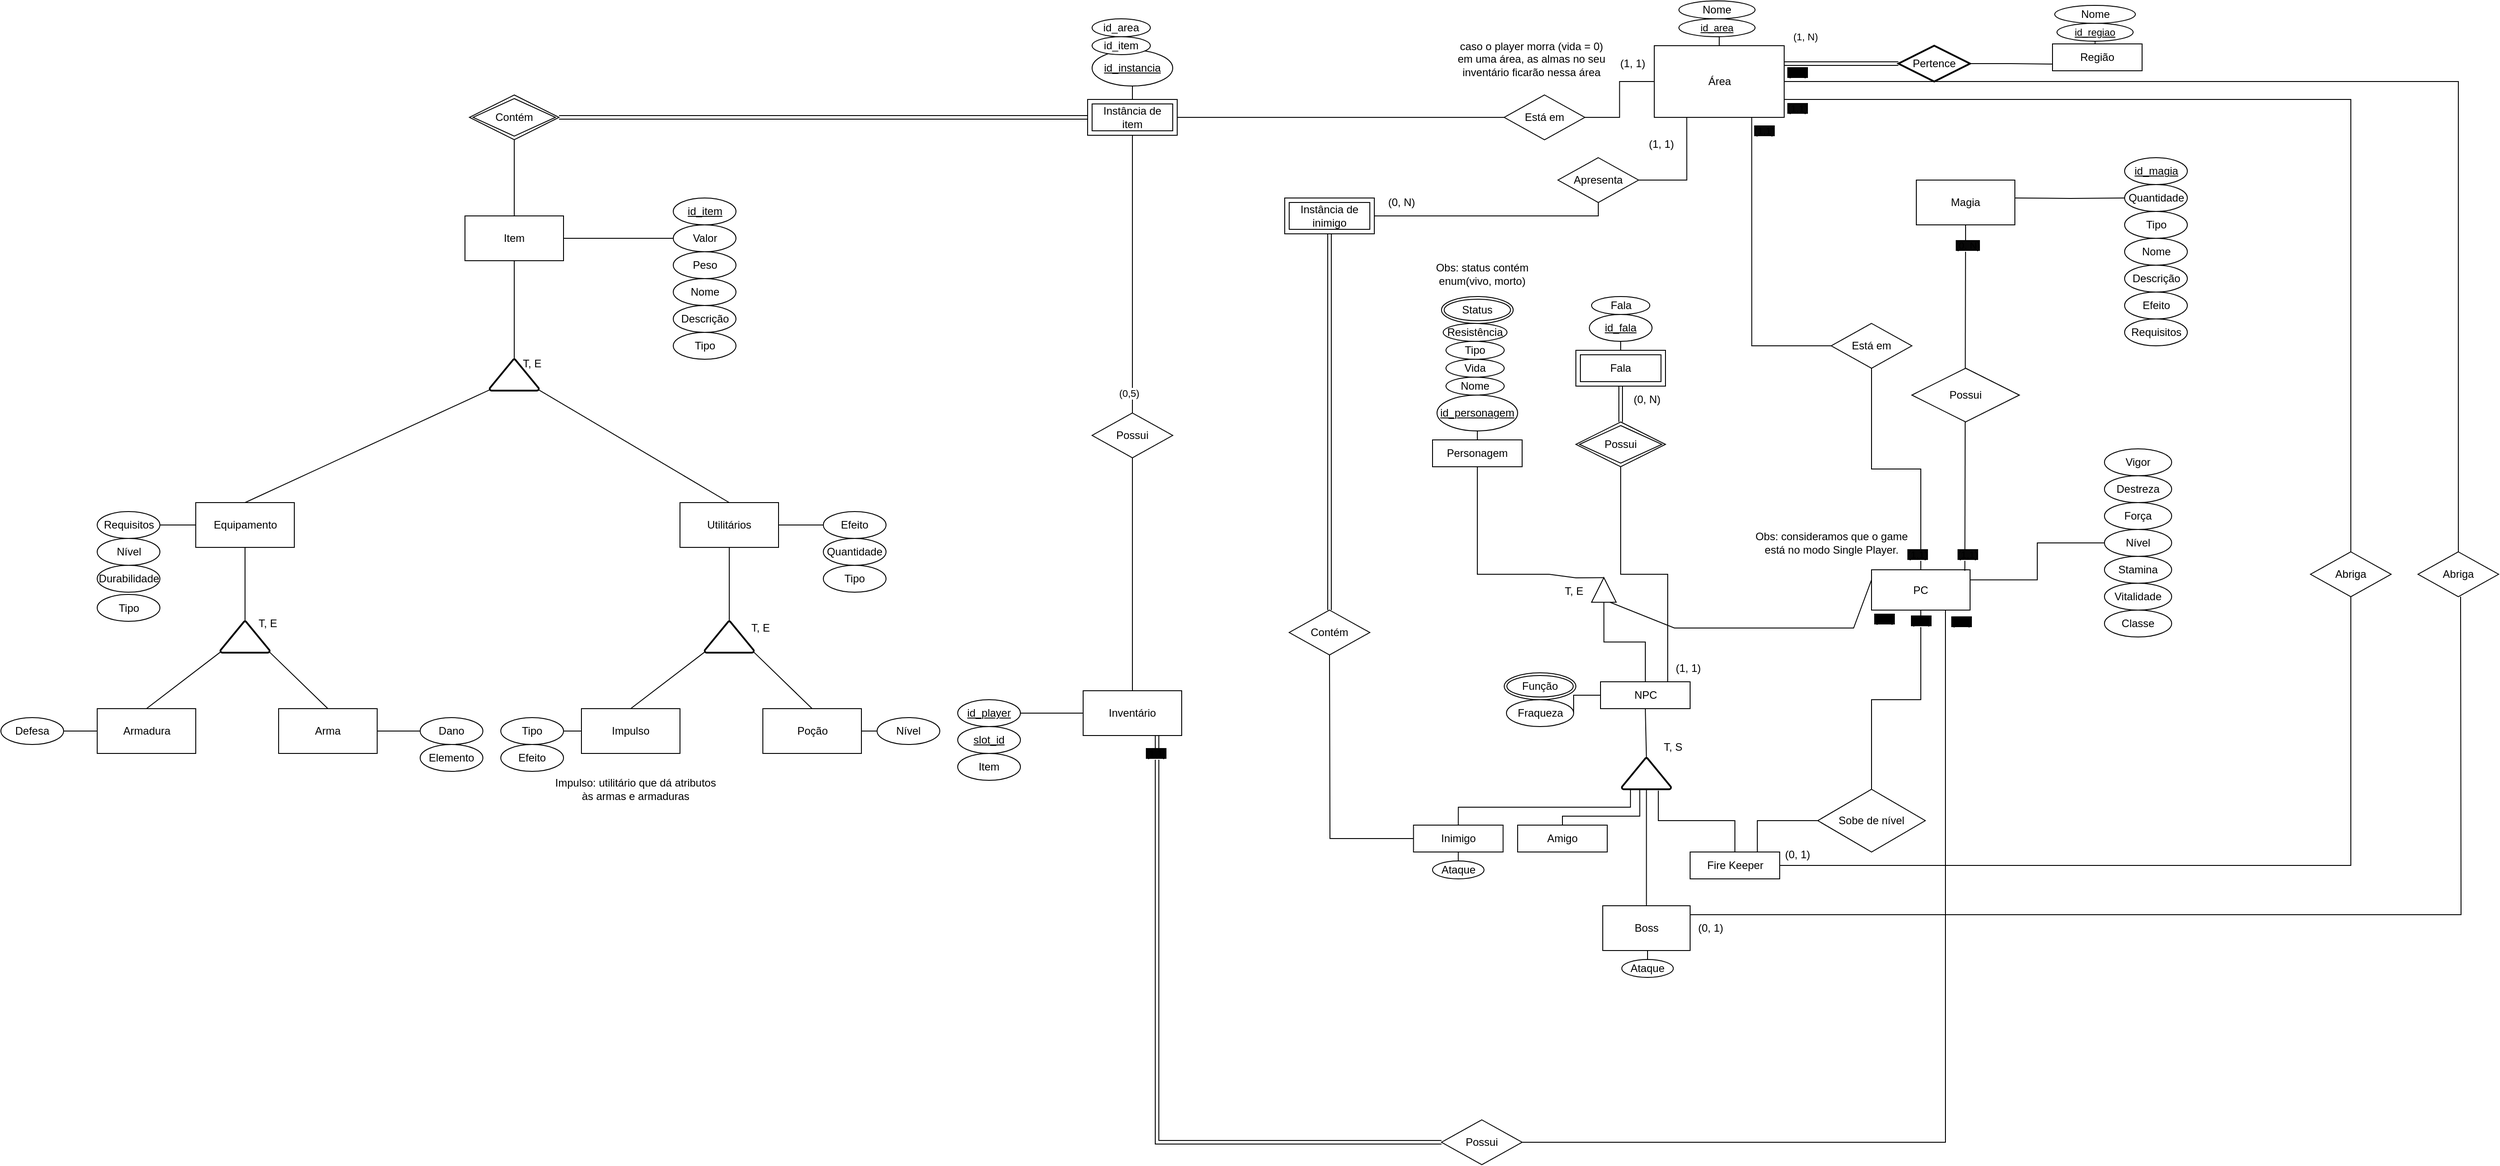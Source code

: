 <mxfile version="24.6.4" type="device">
  <diagram name="Página-1" id="jx06WDity2gwH4yA1sEw">
    <mxGraphModel dx="1966" dy="2142" grid="1" gridSize="10" guides="1" tooltips="1" connect="1" arrows="1" fold="1" page="1" pageScale="1" pageWidth="827" pageHeight="1169" background="none" math="0" shadow="0">
      <root>
        <mxCell id="0" />
        <mxCell id="1" parent="0" />
        <mxCell id="X5-_OFj0duZmrZP-IUJ5-1" style="edgeStyle=orthogonalEdgeStyle;rounded=0;orthogonalLoop=1;jettySize=auto;html=1;exitX=1;exitY=0.25;exitDx=0;exitDy=0;entryX=0;entryY=0.5;entryDx=0;entryDy=0;labelBackgroundColor=none;fontColor=default;endArrow=none;endFill=0;" parent="1" source="X5-_OFj0duZmrZP-IUJ5-4" target="X5-_OFj0duZmrZP-IUJ5-6" edge="1">
          <mxGeometry relative="1" as="geometry" />
        </mxCell>
        <mxCell id="X5-_OFj0duZmrZP-IUJ5-4" value="PC" style="rounded=0;whiteSpace=wrap;html=1;labelBackgroundColor=none;" parent="1" vertex="1">
          <mxGeometry x="1440" y="535" width="110" height="45" as="geometry" />
        </mxCell>
        <mxCell id="X5-_OFj0duZmrZP-IUJ5-5" value="Stamina" style="ellipse;whiteSpace=wrap;html=1;align=center;labelBackgroundColor=none;" parent="1" vertex="1">
          <mxGeometry x="1700" y="520" width="75" height="30" as="geometry" />
        </mxCell>
        <mxCell id="X5-_OFj0duZmrZP-IUJ5-6" value="Nível" style="ellipse;whiteSpace=wrap;html=1;align=center;labelBackgroundColor=none;" parent="1" vertex="1">
          <mxGeometry x="1700" y="490" width="75" height="30" as="geometry" />
        </mxCell>
        <mxCell id="X5-_OFj0duZmrZP-IUJ5-7" value="Força" style="ellipse;whiteSpace=wrap;html=1;align=center;labelBackgroundColor=none;" parent="1" vertex="1">
          <mxGeometry x="1700" y="460" width="75" height="30" as="geometry" />
        </mxCell>
        <mxCell id="X5-_OFj0duZmrZP-IUJ5-8" value="Vigor" style="ellipse;whiteSpace=wrap;html=1;align=center;labelBackgroundColor=none;" parent="1" vertex="1">
          <mxGeometry x="1700" y="400" width="75" height="30" as="geometry" />
        </mxCell>
        <mxCell id="X5-_OFj0duZmrZP-IUJ5-9" value="Destreza" style="ellipse;whiteSpace=wrap;html=1;align=center;labelBackgroundColor=none;" parent="1" vertex="1">
          <mxGeometry x="1700" y="430" width="75" height="30" as="geometry" />
        </mxCell>
        <mxCell id="X5-_OFj0duZmrZP-IUJ5-10" value="Vitalidade" style="ellipse;whiteSpace=wrap;html=1;align=center;labelBackgroundColor=none;" parent="1" vertex="1">
          <mxGeometry x="1700" y="550" width="75" height="30" as="geometry" />
        </mxCell>
        <mxCell id="X5-_OFj0duZmrZP-IUJ5-29" style="edgeStyle=orthogonalEdgeStyle;rounded=0;orthogonalLoop=1;jettySize=auto;html=1;exitX=0;exitY=0.5;exitDx=0;exitDy=0;entryX=1;entryY=0.5;entryDx=0;entryDy=0;labelBackgroundColor=none;fontColor=default;endArrow=none;endFill=0;" parent="1" source="X5-_OFj0duZmrZP-IUJ5-30" target="X5-_OFj0duZmrZP-IUJ5-32" edge="1">
          <mxGeometry relative="1" as="geometry" />
        </mxCell>
        <mxCell id="X5-_OFj0duZmrZP-IUJ5-30" value="NPC" style="rounded=0;whiteSpace=wrap;html=1;labelBackgroundColor=none;" parent="1" vertex="1">
          <mxGeometry x="1137.5" y="660" width="100" height="30" as="geometry" />
        </mxCell>
        <mxCell id="X5-_OFj0duZmrZP-IUJ5-31" value="Função" style="ellipse;shape=doubleEllipse;margin=3;whiteSpace=wrap;html=1;align=center;labelBackgroundColor=none;" parent="1" vertex="1">
          <mxGeometry x="1030" y="650" width="80" height="30" as="geometry" />
        </mxCell>
        <mxCell id="X5-_OFj0duZmrZP-IUJ5-32" value="Fraqueza" style="ellipse;whiteSpace=wrap;html=1;align=center;labelBackgroundColor=none;" parent="1" vertex="1">
          <mxGeometry x="1032.5" y="680" width="75" height="30" as="geometry" />
        </mxCell>
        <mxCell id="X5-_OFj0duZmrZP-IUJ5-40" value="" style="edgeStyle=orthogonalEdgeStyle;shape=link;rounded=0;orthogonalLoop=1;jettySize=auto;html=1;align=center;verticalAlign=middle;fontFamily=Helvetica;fontSize=11;fontColor=default;labelBackgroundColor=none;endArrow=classic;entryX=0;entryY=0.5;entryDx=0;entryDy=0;entryPerimeter=0;exitX=1;exitY=0.25;exitDx=0;exitDy=0;" parent="1" source="X5-_OFj0duZmrZP-IUJ5-42" target="X5-_OFj0duZmrZP-IUJ5-45" edge="1">
          <mxGeometry relative="1" as="geometry">
            <mxPoint x="1440" y="100" as="targetPoint" />
          </mxGeometry>
        </mxCell>
        <mxCell id="X5-_OFj0duZmrZP-IUJ5-41" value="(1, N)" style="edgeLabel;html=1;align=center;verticalAlign=middle;resizable=0;points=[];fontFamily=Helvetica;fontSize=11;labelBackgroundColor=none;" parent="X5-_OFj0duZmrZP-IUJ5-40" connectable="0" vertex="1">
          <mxGeometry x="-0.63" y="-2" relative="1" as="geometry">
            <mxPoint y="-32" as="offset" />
          </mxGeometry>
        </mxCell>
        <mxCell id="X5-_OFj0duZmrZP-IUJ5-42" value="Área" style="rounded=0;whiteSpace=wrap;html=1;labelBackgroundColor=none;" parent="1" vertex="1">
          <mxGeometry x="1197.5" y="-50" width="145" height="80" as="geometry" />
        </mxCell>
        <mxCell id="X5-_OFj0duZmrZP-IUJ5-43" value="id_area" style="ellipse;whiteSpace=wrap;html=1;align=center;fontStyle=4;fontFamily=Helvetica;fontSize=11;labelBackgroundColor=none;" parent="1" vertex="1">
          <mxGeometry x="1225" y="-80" width="85" height="20" as="geometry" />
        </mxCell>
        <mxCell id="X5-_OFj0duZmrZP-IUJ5-44" value="Nome" style="ellipse;whiteSpace=wrap;html=1;align=center;labelBackgroundColor=none;" parent="1" vertex="1">
          <mxGeometry x="1225" y="-100" width="85" height="20" as="geometry" />
        </mxCell>
        <mxCell id="X5-_OFj0duZmrZP-IUJ5-45" value="Pertence" style="strokeWidth=2;html=1;shape=mxgraph.flowchart.decision;whiteSpace=wrap;labelBackgroundColor=none;" parent="1" vertex="1">
          <mxGeometry x="1470" y="-50" width="80" height="40" as="geometry" />
        </mxCell>
        <mxCell id="X5-_OFj0duZmrZP-IUJ5-46" style="edgeStyle=orthogonalEdgeStyle;shape=connector;rounded=0;orthogonalLoop=1;jettySize=auto;html=1;exitX=0.5;exitY=0;exitDx=0;exitDy=0;entryX=0.5;entryY=1;entryDx=0;entryDy=0;align=center;verticalAlign=middle;fontFamily=Helvetica;fontSize=11;fontColor=default;labelBackgroundColor=none;endArrow=none;endFill=0;" parent="1" source="X5-_OFj0duZmrZP-IUJ5-47" target="X5-_OFj0duZmrZP-IUJ5-48" edge="1">
          <mxGeometry relative="1" as="geometry" />
        </mxCell>
        <mxCell id="X5-_OFj0duZmrZP-IUJ5-47" value="Região" style="rounded=0;whiteSpace=wrap;html=1;labelBackgroundColor=none;" parent="1" vertex="1">
          <mxGeometry x="1642" y="-52" width="100" height="30" as="geometry" />
        </mxCell>
        <mxCell id="X5-_OFj0duZmrZP-IUJ5-48" value="id_regiao" style="ellipse;whiteSpace=wrap;html=1;align=center;fontStyle=4;fontFamily=Helvetica;fontSize=11;labelBackgroundColor=none;" parent="1" vertex="1">
          <mxGeometry x="1647" y="-75" width="85" height="20" as="geometry" />
        </mxCell>
        <mxCell id="X5-_OFj0duZmrZP-IUJ5-49" value="Nome" style="ellipse;whiteSpace=wrap;html=1;align=center;labelBackgroundColor=none;" parent="1" vertex="1">
          <mxGeometry x="1644.5" y="-95" width="90" height="20" as="geometry" />
        </mxCell>
        <mxCell id="X5-_OFj0duZmrZP-IUJ5-53" value="Boss" style="rounded=0;whiteSpace=wrap;html=1;labelBackgroundColor=none;" parent="1" vertex="1">
          <mxGeometry x="1140" y="910" width="97.5" height="50" as="geometry" />
        </mxCell>
        <mxCell id="X5-_OFj0duZmrZP-IUJ5-54" value="Fire Keeper" style="rounded=0;whiteSpace=wrap;html=1;labelBackgroundColor=none;" parent="1" vertex="1">
          <mxGeometry x="1237.5" y="850" width="100" height="30" as="geometry" />
        </mxCell>
        <mxCell id="X5-_OFj0duZmrZP-IUJ5-55" style="edgeStyle=orthogonalEdgeStyle;rounded=0;orthogonalLoop=1;jettySize=auto;html=1;exitX=0;exitY=0.5;exitDx=0;exitDy=0;endArrow=none;endFill=0;" parent="1" source="X5-_OFj0duZmrZP-IUJ5-56" edge="1">
          <mxGeometry relative="1" as="geometry">
            <mxPoint x="835" y="630" as="targetPoint" />
          </mxGeometry>
        </mxCell>
        <mxCell id="X5-_OFj0duZmrZP-IUJ5-56" value="Inimigo" style="rounded=0;whiteSpace=wrap;html=1;labelBackgroundColor=none;" parent="1" vertex="1">
          <mxGeometry x="928.75" y="820" width="100" height="30" as="geometry" />
        </mxCell>
        <mxCell id="X5-_OFj0duZmrZP-IUJ5-58" value="Contém" style="shape=rhombus;perimeter=rhombusPerimeter;whiteSpace=wrap;html=1;align=center;" parent="1" vertex="1">
          <mxGeometry x="790" y="580" width="90" height="50" as="geometry" />
        </mxCell>
        <mxCell id="X5-_OFj0duZmrZP-IUJ5-59" value="Instância de&lt;div&gt;inimigo&lt;/div&gt;" style="shape=ext;margin=3;double=1;whiteSpace=wrap;html=1;align=center;" parent="1" vertex="1">
          <mxGeometry x="785" y="120" width="100" height="40" as="geometry" />
        </mxCell>
        <mxCell id="X5-_OFj0duZmrZP-IUJ5-60" value="" style="shape=link;html=1;rounded=0;edgeStyle=orthogonalEdgeStyle;exitX=0.5;exitY=0;exitDx=0;exitDy=0;entryX=0.5;entryY=1;entryDx=0;entryDy=0;" parent="1" source="X5-_OFj0duZmrZP-IUJ5-58" target="X5-_OFj0duZmrZP-IUJ5-59" edge="1">
          <mxGeometry relative="1" as="geometry">
            <mxPoint x="830" y="570" as="sourcePoint" />
            <mxPoint x="990" y="570" as="targetPoint" />
          </mxGeometry>
        </mxCell>
        <mxCell id="X5-_OFj0duZmrZP-IUJ5-61" value="" style="resizable=0;html=1;whiteSpace=wrap;align=right;verticalAlign=bottom;" parent="X5-_OFj0duZmrZP-IUJ5-60" connectable="0" vertex="1">
          <mxGeometry x="1" relative="1" as="geometry" />
        </mxCell>
        <mxCell id="X5-_OFj0duZmrZP-IUJ5-62" value="" style="endArrow=none;html=1;rounded=0;edgeStyle=orthogonalEdgeStyle;entryX=0.5;entryY=1;entryDx=0;entryDy=0;" parent="1" source="X5-_OFj0duZmrZP-IUJ5-59" target="X5-_OFj0duZmrZP-IUJ5-63" edge="1">
          <mxGeometry relative="1" as="geometry">
            <mxPoint x="885" y="240" as="sourcePoint" />
            <mxPoint x="1045" y="240" as="targetPoint" />
          </mxGeometry>
        </mxCell>
        <mxCell id="X5-_OFj0duZmrZP-IUJ5-63" value="Apresenta" style="shape=rhombus;perimeter=rhombusPerimeter;whiteSpace=wrap;html=1;align=center;" parent="1" vertex="1">
          <mxGeometry x="1090" y="75" width="90" height="50" as="geometry" />
        </mxCell>
        <mxCell id="X5-_OFj0duZmrZP-IUJ5-64" value="" style="endArrow=none;html=1;rounded=0;edgeStyle=orthogonalEdgeStyle;entryX=0.25;entryY=1;entryDx=0;entryDy=0;" parent="1" source="X5-_OFj0duZmrZP-IUJ5-63" target="X5-_OFj0duZmrZP-IUJ5-42" edge="1">
          <mxGeometry relative="1" as="geometry">
            <mxPoint x="1215" y="35" as="sourcePoint" />
            <mxPoint x="1215" y="35" as="targetPoint" />
          </mxGeometry>
        </mxCell>
        <mxCell id="X5-_OFj0duZmrZP-IUJ5-65" value="Ataque" style="ellipse;whiteSpace=wrap;html=1;align=center;labelBackgroundColor=none;" parent="1" vertex="1">
          <mxGeometry x="1161.25" y="970" width="57.5" height="20" as="geometry" />
        </mxCell>
        <mxCell id="X5-_OFj0duZmrZP-IUJ5-66" value="" style="endArrow=none;html=1;rounded=0;edgeStyle=orthogonalEdgeStyle;exitX=0.5;exitY=1;exitDx=0;exitDy=0;entryX=0.5;entryY=0;entryDx=0;entryDy=0;" parent="1" source="X5-_OFj0duZmrZP-IUJ5-53" target="X5-_OFj0duZmrZP-IUJ5-65" edge="1">
          <mxGeometry relative="1" as="geometry">
            <mxPoint x="1338.75" y="970" as="sourcePoint" />
            <mxPoint x="1498.75" y="970" as="targetPoint" />
          </mxGeometry>
        </mxCell>
        <mxCell id="X5-_OFj0duZmrZP-IUJ5-67" value="" style="endArrow=none;html=1;rounded=0;edgeStyle=orthogonalEdgeStyle;exitX=0.5;exitY=1;exitDx=0;exitDy=0;entryX=0.5;entryY=0;entryDx=0;entryDy=0;" parent="1" source="X5-_OFj0duZmrZP-IUJ5-56" edge="1">
          <mxGeometry relative="1" as="geometry">
            <mxPoint x="930" y="950" as="sourcePoint" />
            <mxPoint x="978.75" y="860" as="targetPoint" />
          </mxGeometry>
        </mxCell>
        <mxCell id="X5-_OFj0duZmrZP-IUJ5-68" value="" style="endArrow=none;html=1;rounded=0;edgeStyle=orthogonalEdgeStyle;exitX=0.5;exitY=0;exitDx=0;exitDy=0;entryX=0.5;entryY=1;entryDx=0;entryDy=0;entryPerimeter=0;" parent="1" source="X5-_OFj0duZmrZP-IUJ5-53" target="xRYIxDlRen_ofOz4KStq-5" edge="1">
          <mxGeometry relative="1" as="geometry">
            <mxPoint x="1340" y="780" as="sourcePoint" />
            <mxPoint x="1187.5" y="810" as="targetPoint" />
          </mxGeometry>
        </mxCell>
        <mxCell id="X5-_OFj0duZmrZP-IUJ5-69" value="" style="endArrow=none;html=1;rounded=0;edgeStyle=orthogonalEdgeStyle;exitX=0.5;exitY=0;exitDx=0;exitDy=0;entryX=0.741;entryY=1.042;entryDx=0;entryDy=0;entryPerimeter=0;" parent="1" source="X5-_OFj0duZmrZP-IUJ5-54" target="xRYIxDlRen_ofOz4KStq-5" edge="1">
          <mxGeometry relative="1" as="geometry">
            <mxPoint x="1320" y="800" as="sourcePoint" />
            <mxPoint x="1202.5" y="795" as="targetPoint" />
          </mxGeometry>
        </mxCell>
        <mxCell id="X5-_OFj0duZmrZP-IUJ5-70" value="" style="endArrow=none;html=1;rounded=0;edgeStyle=orthogonalEdgeStyle;entryX=0.176;entryY=1.015;entryDx=0;entryDy=0;exitX=0.5;exitY=0;exitDx=0;exitDy=0;entryPerimeter=0;" parent="1" source="X5-_OFj0duZmrZP-IUJ5-56" target="xRYIxDlRen_ofOz4KStq-5" edge="1">
          <mxGeometry relative="1" as="geometry">
            <mxPoint x="1010" y="780" as="sourcePoint" />
            <mxPoint x="1172.5" y="795" as="targetPoint" />
          </mxGeometry>
        </mxCell>
        <mxCell id="X5-_OFj0duZmrZP-IUJ5-71" value="Sobe de nível" style="shape=rhombus;perimeter=rhombusPerimeter;whiteSpace=wrap;html=1;align=center;" parent="1" vertex="1">
          <mxGeometry x="1380" y="780" width="120" height="70" as="geometry" />
        </mxCell>
        <mxCell id="X5-_OFj0duZmrZP-IUJ5-72" value="" style="endArrow=none;html=1;rounded=0;edgeStyle=orthogonalEdgeStyle;exitX=0.75;exitY=0;exitDx=0;exitDy=0;entryX=0;entryY=0.5;entryDx=0;entryDy=0;" parent="1" source="X5-_OFj0duZmrZP-IUJ5-54" target="X5-_OFj0duZmrZP-IUJ5-71" edge="1">
          <mxGeometry relative="1" as="geometry">
            <mxPoint x="1420" y="850" as="sourcePoint" />
            <mxPoint x="1580" y="850" as="targetPoint" />
          </mxGeometry>
        </mxCell>
        <mxCell id="X5-_OFj0duZmrZP-IUJ5-73" value="" style="endArrow=none;html=1;rounded=0;edgeStyle=orthogonalEdgeStyle;exitX=0.5;exitY=0;exitDx=0;exitDy=0;entryX=0.5;entryY=1;entryDx=0;entryDy=0;" parent="1" source="X5-_OFj0duZmrZP-IUJ5-71" target="X5-_OFj0duZmrZP-IUJ5-4" edge="1">
          <mxGeometry relative="1" as="geometry">
            <mxPoint x="1610" y="760" as="sourcePoint" />
            <mxPoint x="1770" y="760" as="targetPoint" />
          </mxGeometry>
        </mxCell>
        <mxCell id="X5-_OFj0duZmrZP-IUJ5-86" value="" style="endArrow=none;html=1;rounded=0;edgeStyle=orthogonalEdgeStyle;entryX=0.5;entryY=0;entryDx=0;entryDy=0;exitX=0;exitY=0.5;exitDx=0;exitDy=0;" parent="1" source="xRYIxDlRen_ofOz4KStq-18" target="X5-_OFj0duZmrZP-IUJ5-30" edge="1">
          <mxGeometry relative="1" as="geometry">
            <mxPoint x="1141" y="590" as="sourcePoint" />
            <mxPoint x="1192.5" y="735" as="targetPoint" />
          </mxGeometry>
        </mxCell>
        <mxCell id="X5-_OFj0duZmrZP-IUJ5-87" value="Abriga" style="shape=rhombus;perimeter=rhombusPerimeter;whiteSpace=wrap;html=1;align=center;" parent="1" vertex="1">
          <mxGeometry x="1930" y="515" width="90" height="50" as="geometry" />
        </mxCell>
        <mxCell id="X5-_OFj0duZmrZP-IUJ5-88" value="" style="endArrow=none;html=1;rounded=0;edgeStyle=orthogonalEdgeStyle;exitX=1;exitY=0.5;exitDx=0;exitDy=0;entryX=0.5;entryY=1;entryDx=0;entryDy=0;" parent="1" source="X5-_OFj0duZmrZP-IUJ5-54" target="X5-_OFj0duZmrZP-IUJ5-87" edge="1">
          <mxGeometry relative="1" as="geometry">
            <mxPoint x="1420" y="880" as="sourcePoint" />
            <mxPoint x="1580" y="880" as="targetPoint" />
          </mxGeometry>
        </mxCell>
        <mxCell id="X5-_OFj0duZmrZP-IUJ5-89" value="" style="endArrow=none;html=1;rounded=0;edgeStyle=orthogonalEdgeStyle;exitX=1;exitY=0.75;exitDx=0;exitDy=0;entryX=0.5;entryY=0;entryDx=0;entryDy=0;" parent="1" source="X5-_OFj0duZmrZP-IUJ5-42" target="X5-_OFj0duZmrZP-IUJ5-87" edge="1">
          <mxGeometry relative="1" as="geometry">
            <mxPoint x="1370" y="130" as="sourcePoint" />
            <mxPoint x="1530" y="130" as="targetPoint" />
          </mxGeometry>
        </mxCell>
        <mxCell id="X5-_OFj0duZmrZP-IUJ5-90" value="&lt;span style=&quot;background-color: rgb(0, 0, 0);&quot;&gt;(1,1)&lt;/span&gt;" style="edgeLabel;html=1;align=center;verticalAlign=middle;resizable=0;points=[];" parent="X5-_OFj0duZmrZP-IUJ5-89" connectable="0" vertex="1">
          <mxGeometry x="0.967" y="2" relative="1" as="geometry">
            <mxPoint x="-620" y="-516" as="offset" />
          </mxGeometry>
        </mxCell>
        <mxCell id="X5-_OFj0duZmrZP-IUJ5-91" value="Abriga" style="shape=rhombus;perimeter=rhombusPerimeter;whiteSpace=wrap;html=1;align=center;" parent="1" vertex="1">
          <mxGeometry x="2050" y="515" width="90" height="50" as="geometry" />
        </mxCell>
        <mxCell id="X5-_OFj0duZmrZP-IUJ5-92" value="" style="endArrow=none;html=1;rounded=0;edgeStyle=orthogonalEdgeStyle;entryX=0.5;entryY=1;entryDx=0;entryDy=0;" parent="1" source="X5-_OFj0duZmrZP-IUJ5-53" edge="1">
          <mxGeometry relative="1" as="geometry">
            <mxPoint x="1240" y="935" as="sourcePoint" />
            <mxPoint x="2097.5" y="565" as="targetPoint" />
            <Array as="points">
              <mxPoint x="2098" y="920" />
              <mxPoint x="2098" y="910" />
            </Array>
          </mxGeometry>
        </mxCell>
        <mxCell id="X5-_OFj0duZmrZP-IUJ5-93" value="" style="endArrow=none;html=1;rounded=0;edgeStyle=orthogonalEdgeStyle;exitX=1;exitY=0.5;exitDx=0;exitDy=0;entryX=0.5;entryY=0;entryDx=0;entryDy=0;" parent="1" source="X5-_OFj0duZmrZP-IUJ5-42" target="X5-_OFj0duZmrZP-IUJ5-91" edge="1">
          <mxGeometry relative="1" as="geometry">
            <mxPoint x="2020" y="400" as="sourcePoint" />
            <mxPoint x="2180" y="400" as="targetPoint" />
          </mxGeometry>
        </mxCell>
        <mxCell id="X5-_OFj0duZmrZP-IUJ5-94" value="&lt;span style=&quot;background-color: rgb(8, 8, 8);&quot;&gt;(1,1)&lt;/span&gt;" style="edgeLabel;html=1;align=center;verticalAlign=middle;resizable=0;points=[];" parent="X5-_OFj0duZmrZP-IUJ5-93" connectable="0" vertex="1">
          <mxGeometry x="0.967" relative="1" as="geometry">
            <mxPoint x="-738" y="-474" as="offset" />
          </mxGeometry>
        </mxCell>
        <mxCell id="X5-_OFj0duZmrZP-IUJ5-98" value="Personagem" style="rounded=0;whiteSpace=wrap;html=1;labelBackgroundColor=none;" parent="1" vertex="1">
          <mxGeometry x="950" y="390" width="100" height="30" as="geometry" />
        </mxCell>
        <mxCell id="X5-_OFj0duZmrZP-IUJ5-99" value="id_personagem" style="ellipse;whiteSpace=wrap;html=1;align=center;fontStyle=4;labelBackgroundColor=none;" parent="1" vertex="1">
          <mxGeometry x="955" y="340" width="90" height="40" as="geometry" />
        </mxCell>
        <mxCell id="X5-_OFj0duZmrZP-IUJ5-100" value="" style="endArrow=none;html=1;rounded=0;edgeStyle=orthogonalEdgeStyle;entryX=0.5;entryY=1;entryDx=0;entryDy=0;exitX=0.5;exitY=0;exitDx=0;exitDy=0;" parent="1" source="X5-_OFj0duZmrZP-IUJ5-98" target="X5-_OFj0duZmrZP-IUJ5-99" edge="1">
          <mxGeometry relative="1" as="geometry">
            <mxPoint x="930" y="380" as="sourcePoint" />
            <mxPoint x="1090" y="380" as="targetPoint" />
          </mxGeometry>
        </mxCell>
        <mxCell id="X5-_OFj0duZmrZP-IUJ5-101" value="Nome" style="ellipse;whiteSpace=wrap;html=1;align=center;labelBackgroundColor=none;" parent="1" vertex="1">
          <mxGeometry x="965" y="320" width="65" height="20" as="geometry" />
        </mxCell>
        <mxCell id="X5-_OFj0duZmrZP-IUJ5-102" value="Vida" style="ellipse;whiteSpace=wrap;html=1;align=center;labelBackgroundColor=none;" parent="1" vertex="1">
          <mxGeometry x="965" y="300" width="65" height="20" as="geometry" />
        </mxCell>
        <mxCell id="X5-_OFj0duZmrZP-IUJ5-103" value="Possui" style="shape=rhombus;double=1;perimeter=rhombusPerimeter;whiteSpace=wrap;html=1;align=center;" parent="1" vertex="1">
          <mxGeometry x="1110" y="370" width="100" height="50" as="geometry" />
        </mxCell>
        <mxCell id="X5-_OFj0duZmrZP-IUJ5-104" value="" style="endArrow=none;html=1;rounded=0;edgeStyle=orthogonalEdgeStyle;exitX=0.75;exitY=0;exitDx=0;exitDy=0;entryX=0.5;entryY=1;entryDx=0;entryDy=0;" parent="1" source="X5-_OFj0duZmrZP-IUJ5-30" target="X5-_OFj0duZmrZP-IUJ5-103" edge="1">
          <mxGeometry relative="1" as="geometry">
            <mxPoint x="1270" y="610" as="sourcePoint" />
            <mxPoint x="1430" y="610" as="targetPoint" />
          </mxGeometry>
        </mxCell>
        <mxCell id="X5-_OFj0duZmrZP-IUJ5-105" value="Fala" style="shape=ext;margin=3;double=1;whiteSpace=wrap;html=1;align=center;" parent="1" vertex="1">
          <mxGeometry x="1110" y="290" width="100" height="40" as="geometry" />
        </mxCell>
        <mxCell id="X5-_OFj0duZmrZP-IUJ5-106" value="" style="shape=link;html=1;rounded=0;edgeStyle=orthogonalEdgeStyle;exitX=0.5;exitY=0;exitDx=0;exitDy=0;entryX=0.5;entryY=1;entryDx=0;entryDy=0;" parent="1" source="X5-_OFj0duZmrZP-IUJ5-103" target="X5-_OFj0duZmrZP-IUJ5-105" edge="1">
          <mxGeometry relative="1" as="geometry">
            <mxPoint x="1140" y="270" as="sourcePoint" />
            <mxPoint x="1300" y="270" as="targetPoint" />
          </mxGeometry>
        </mxCell>
        <mxCell id="X5-_OFj0duZmrZP-IUJ5-107" value="" style="resizable=0;html=1;whiteSpace=wrap;align=right;verticalAlign=bottom;" parent="X5-_OFj0duZmrZP-IUJ5-106" connectable="0" vertex="1">
          <mxGeometry x="1" relative="1" as="geometry" />
        </mxCell>
        <mxCell id="X5-_OFj0duZmrZP-IUJ5-108" value="id_fala" style="ellipse;whiteSpace=wrap;html=1;align=center;fontStyle=4;labelBackgroundColor=none;" parent="1" vertex="1">
          <mxGeometry x="1125" y="250" width="70" height="30" as="geometry" />
        </mxCell>
        <mxCell id="X5-_OFj0duZmrZP-IUJ5-109" value="" style="endArrow=none;html=1;rounded=0;edgeStyle=orthogonalEdgeStyle;exitX=0.5;exitY=0;exitDx=0;exitDy=0;entryX=0.5;entryY=1;entryDx=0;entryDy=0;" parent="1" source="X5-_OFj0duZmrZP-IUJ5-105" target="X5-_OFj0duZmrZP-IUJ5-108" edge="1">
          <mxGeometry relative="1" as="geometry">
            <mxPoint x="1270" y="270" as="sourcePoint" />
            <mxPoint x="1430" y="270" as="targetPoint" />
          </mxGeometry>
        </mxCell>
        <mxCell id="X5-_OFj0duZmrZP-IUJ5-110" value="Fala" style="ellipse;whiteSpace=wrap;html=1;align=center;labelBackgroundColor=none;" parent="1" vertex="1">
          <mxGeometry x="1127.5" y="230" width="65" height="20" as="geometry" />
        </mxCell>
        <mxCell id="X5-_OFj0duZmrZP-IUJ5-111" value="Inventário" style="whiteSpace=wrap;html=1;align=center;" parent="1" vertex="1">
          <mxGeometry x="560" y="670" width="110" height="50" as="geometry" />
        </mxCell>
        <mxCell id="X5-_OFj0duZmrZP-IUJ5-118" value="Possui" style="shape=rhombus;perimeter=rhombusPerimeter;whiteSpace=wrap;html=1;align=center;" parent="1" vertex="1">
          <mxGeometry x="960" y="1149" width="90" height="50" as="geometry" />
        </mxCell>
        <mxCell id="X5-_OFj0duZmrZP-IUJ5-119" value="" style="shape=link;html=1;rounded=0;edgeStyle=orthogonalEdgeStyle;exitX=0.75;exitY=1;exitDx=0;exitDy=0;entryX=0;entryY=0.5;entryDx=0;entryDy=0;" parent="1" source="X5-_OFj0duZmrZP-IUJ5-111" target="X5-_OFj0duZmrZP-IUJ5-118" edge="1">
          <mxGeometry relative="1" as="geometry">
            <mxPoint x="500" y="790" as="sourcePoint" />
            <mxPoint x="660" y="790" as="targetPoint" />
          </mxGeometry>
        </mxCell>
        <mxCell id="X5-_OFj0duZmrZP-IUJ5-120" value="" style="resizable=0;html=1;whiteSpace=wrap;align=right;verticalAlign=bottom;" parent="X5-_OFj0duZmrZP-IUJ5-119" connectable="0" vertex="1">
          <mxGeometry x="1" relative="1" as="geometry" />
        </mxCell>
        <mxCell id="X5-_OFj0duZmrZP-IUJ5-121" value="&lt;span style=&quot;background-color: rgb(3, 3, 3);&quot;&gt;(1,1)&lt;/span&gt;" style="edgeLabel;html=1;align=center;verticalAlign=middle;resizable=0;points=[];" parent="X5-_OFj0duZmrZP-IUJ5-119" connectable="0" vertex="1">
          <mxGeometry x="0.97" relative="1" as="geometry">
            <mxPoint x="-308" y="-434" as="offset" />
          </mxGeometry>
        </mxCell>
        <mxCell id="X5-_OFj0duZmrZP-IUJ5-122" value="" style="endArrow=none;html=1;rounded=0;edgeStyle=orthogonalEdgeStyle;exitX=1;exitY=0.5;exitDx=0;exitDy=0;entryX=0.75;entryY=1;entryDx=0;entryDy=0;" parent="1" source="X5-_OFj0duZmrZP-IUJ5-118" target="X5-_OFj0duZmrZP-IUJ5-4" edge="1">
          <mxGeometry relative="1" as="geometry">
            <mxPoint x="1110" y="1170" as="sourcePoint" />
            <mxPoint x="1270" y="1170" as="targetPoint" />
          </mxGeometry>
        </mxCell>
        <mxCell id="X5-_OFj0duZmrZP-IUJ5-123" value="&lt;span style=&quot;background-color: rgb(0, 0, 0);&quot;&gt;(1,1)&lt;/span&gt;" style="edgeLabel;html=1;align=center;verticalAlign=middle;resizable=0;points=[];" parent="X5-_OFj0duZmrZP-IUJ5-122" connectable="0" vertex="1">
          <mxGeometry x="-0.914" y="1" relative="1" as="geometry">
            <mxPoint x="444" y="-580" as="offset" />
          </mxGeometry>
        </mxCell>
        <mxCell id="X5-_OFj0duZmrZP-IUJ5-124" value="Está em" style="shape=rhombus;perimeter=rhombusPerimeter;whiteSpace=wrap;html=1;align=center;" parent="1" vertex="1">
          <mxGeometry x="1395" y="260" width="90" height="50" as="geometry" />
        </mxCell>
        <mxCell id="X5-_OFj0duZmrZP-IUJ5-125" value="" style="endArrow=none;html=1;rounded=0;edgeStyle=orthogonalEdgeStyle;exitX=0.5;exitY=0;exitDx=0;exitDy=0;entryX=0.5;entryY=1;entryDx=0;entryDy=0;" parent="1" source="X5-_OFj0duZmrZP-IUJ5-4" target="X5-_OFj0duZmrZP-IUJ5-124" edge="1">
          <mxGeometry relative="1" as="geometry">
            <mxPoint x="1450" y="520" as="sourcePoint" />
            <mxPoint x="1310" y="380" as="targetPoint" />
          </mxGeometry>
        </mxCell>
        <mxCell id="X5-_OFj0duZmrZP-IUJ5-126" value="" style="endArrow=none;html=1;rounded=0;edgeStyle=orthogonalEdgeStyle;entryX=0;entryY=0.5;entryDx=0;entryDy=0;exitX=0.75;exitY=1;exitDx=0;exitDy=0;" parent="1" source="X5-_OFj0duZmrZP-IUJ5-42" target="X5-_OFj0duZmrZP-IUJ5-124" edge="1">
          <mxGeometry relative="1" as="geometry">
            <mxPoint x="1230" y="260" as="sourcePoint" />
            <mxPoint x="1390" y="260" as="targetPoint" />
          </mxGeometry>
        </mxCell>
        <mxCell id="X5-_OFj0duZmrZP-IUJ5-127" value="Instância de&lt;div&gt;item&lt;/div&gt;" style="shape=ext;margin=3;double=1;whiteSpace=wrap;html=1;align=center;" parent="1" vertex="1">
          <mxGeometry x="565" y="10" width="100" height="40" as="geometry" />
        </mxCell>
        <mxCell id="X5-_OFj0duZmrZP-IUJ5-128" value="" style="endArrow=none;html=1;rounded=0;edgeStyle=orthogonalEdgeStyle;exitX=0.5;exitY=1;exitDx=0;exitDy=0;entryX=0.5;entryY=0;entryDx=0;entryDy=0;" parent="1" source="X5-_OFj0duZmrZP-IUJ5-43" target="X5-_OFj0duZmrZP-IUJ5-42" edge="1">
          <mxGeometry relative="1" as="geometry">
            <mxPoint x="1240" y="-20" as="sourcePoint" />
            <mxPoint x="1400" y="-20" as="targetPoint" />
          </mxGeometry>
        </mxCell>
        <mxCell id="X5-_OFj0duZmrZP-IUJ5-129" value="Possui" style="shape=rhombus;perimeter=rhombusPerimeter;whiteSpace=wrap;html=1;align=center;" parent="1" vertex="1">
          <mxGeometry x="570" y="360" width="90" height="50" as="geometry" />
        </mxCell>
        <mxCell id="X5-_OFj0duZmrZP-IUJ5-130" value="" style="endArrow=none;html=1;rounded=0;edgeStyle=orthogonalEdgeStyle;exitX=0.5;exitY=0;exitDx=0;exitDy=0;entryX=0.5;entryY=1;entryDx=0;entryDy=0;" parent="1" source="X5-_OFj0duZmrZP-IUJ5-111" target="X5-_OFj0duZmrZP-IUJ5-129" edge="1">
          <mxGeometry relative="1" as="geometry">
            <mxPoint x="570" y="520" as="sourcePoint" />
            <mxPoint x="730" y="520" as="targetPoint" />
          </mxGeometry>
        </mxCell>
        <mxCell id="X5-_OFj0duZmrZP-IUJ5-131" value="" style="endArrow=none;html=1;rounded=0;edgeStyle=orthogonalEdgeStyle;entryX=0.5;entryY=1;entryDx=0;entryDy=0;" parent="1" source="X5-_OFj0duZmrZP-IUJ5-129" target="X5-_OFj0duZmrZP-IUJ5-127" edge="1">
          <mxGeometry relative="1" as="geometry">
            <mxPoint x="575" y="200" as="sourcePoint" />
            <mxPoint x="575" y="200" as="targetPoint" />
          </mxGeometry>
        </mxCell>
        <mxCell id="X5-_OFj0duZmrZP-IUJ5-132" value="(0,5)" style="edgeLabel;html=1;align=center;verticalAlign=middle;resizable=0;points=[];" parent="X5-_OFj0duZmrZP-IUJ5-131" connectable="0" vertex="1">
          <mxGeometry x="-0.858" y="4" relative="1" as="geometry">
            <mxPoint as="offset" />
          </mxGeometry>
        </mxCell>
        <mxCell id="X5-_OFj0duZmrZP-IUJ5-133" value="id_instancia" style="ellipse;whiteSpace=wrap;html=1;align=center;fontStyle=4;labelBackgroundColor=none;" parent="1" vertex="1">
          <mxGeometry x="570" y="-45" width="90" height="40" as="geometry" />
        </mxCell>
        <mxCell id="X5-_OFj0duZmrZP-IUJ5-134" value="" style="endArrow=none;html=1;rounded=0;edgeStyle=orthogonalEdgeStyle;entryX=0.5;entryY=1;entryDx=0;entryDy=0;" parent="1" source="X5-_OFj0duZmrZP-IUJ5-127" target="X5-_OFj0duZmrZP-IUJ5-133" edge="1">
          <mxGeometry relative="1" as="geometry">
            <mxPoint x="575" y="-150" as="sourcePoint" />
            <mxPoint x="575" y="-150" as="targetPoint" />
          </mxGeometry>
        </mxCell>
        <mxCell id="X5-_OFj0duZmrZP-IUJ5-135" value="id_item" style="ellipse;whiteSpace=wrap;html=1;align=center;labelBackgroundColor=none;" parent="1" vertex="1">
          <mxGeometry x="570" y="-60" width="65" height="20" as="geometry" />
        </mxCell>
        <mxCell id="X5-_OFj0duZmrZP-IUJ5-136" value="id_area" style="ellipse;whiteSpace=wrap;html=1;align=center;labelBackgroundColor=none;" parent="1" vertex="1">
          <mxGeometry x="570" y="-80" width="65" height="20" as="geometry" />
        </mxCell>
        <mxCell id="X5-_OFj0duZmrZP-IUJ5-137" value="Está em" style="shape=rhombus;perimeter=rhombusPerimeter;whiteSpace=wrap;html=1;align=center;" parent="1" vertex="1">
          <mxGeometry x="1030" y="5" width="90" height="50" as="geometry" />
        </mxCell>
        <mxCell id="X5-_OFj0duZmrZP-IUJ5-138" value="" style="endArrow=none;html=1;rounded=0;edgeStyle=orthogonalEdgeStyle;entryX=0;entryY=0.5;entryDx=0;entryDy=0;" parent="1" source="X5-_OFj0duZmrZP-IUJ5-137" target="X5-_OFj0duZmrZP-IUJ5-42" edge="1">
          <mxGeometry relative="1" as="geometry">
            <mxPoint x="1120" y="-10" as="sourcePoint" />
            <mxPoint x="1280" y="-10" as="targetPoint" />
          </mxGeometry>
        </mxCell>
        <mxCell id="X5-_OFj0duZmrZP-IUJ5-139" value="" style="endArrow=none;html=1;rounded=0;edgeStyle=orthogonalEdgeStyle;exitX=1;exitY=0.5;exitDx=0;exitDy=0;entryX=0;entryY=0.5;entryDx=0;entryDy=0;" parent="1" source="X5-_OFj0duZmrZP-IUJ5-127" target="X5-_OFj0duZmrZP-IUJ5-137" edge="1">
          <mxGeometry relative="1" as="geometry">
            <mxPoint x="700" y="20" as="sourcePoint" />
            <mxPoint x="860" y="20" as="targetPoint" />
          </mxGeometry>
        </mxCell>
        <mxCell id="X5-_OFj0duZmrZP-IUJ5-142" value="" style="endArrow=none;html=1;rounded=0;edgeStyle=orthogonalEdgeStyle;exitX=1;exitY=0.5;exitDx=0;exitDy=0;exitPerimeter=0;entryX=0;entryY=0.75;entryDx=0;entryDy=0;" parent="1" source="X5-_OFj0duZmrZP-IUJ5-45" target="X5-_OFj0duZmrZP-IUJ5-47" edge="1">
          <mxGeometry relative="1" as="geometry">
            <mxPoint x="1480" y="-90" as="sourcePoint" />
            <mxPoint x="1640" y="-90" as="targetPoint" />
          </mxGeometry>
        </mxCell>
        <mxCell id="X5-_OFj0duZmrZP-IUJ5-143" value="id_player" style="ellipse;whiteSpace=wrap;html=1;align=center;fontStyle=4;labelBackgroundColor=none;" parent="1" vertex="1">
          <mxGeometry x="420" y="680" width="70" height="30" as="geometry" />
        </mxCell>
        <mxCell id="X5-_OFj0duZmrZP-IUJ5-144" value="" style="endArrow=none;html=1;rounded=0;edgeStyle=orthogonalEdgeStyle;entryX=0;entryY=0.5;entryDx=0;entryDy=0;" parent="1" source="X5-_OFj0duZmrZP-IUJ5-143" target="X5-_OFj0duZmrZP-IUJ5-111" edge="1">
          <mxGeometry relative="1" as="geometry">
            <mxPoint x="490" y="695" as="sourcePoint" />
            <mxPoint x="650" y="695" as="targetPoint" />
          </mxGeometry>
        </mxCell>
        <mxCell id="X5-_OFj0duZmrZP-IUJ5-146" value="Item" style="whiteSpace=wrap;html=1;align=center;" parent="1" vertex="1">
          <mxGeometry x="-130" y="140" width="110" height="50" as="geometry" />
        </mxCell>
        <mxCell id="X5-_OFj0duZmrZP-IUJ5-147" value="Contém" style="shape=rhombus;double=1;perimeter=rhombusPerimeter;whiteSpace=wrap;html=1;align=center;" parent="1" vertex="1">
          <mxGeometry x="-125" y="5" width="100" height="50" as="geometry" />
        </mxCell>
        <mxCell id="X5-_OFj0duZmrZP-IUJ5-148" value="" style="endArrow=none;html=1;rounded=0;edgeStyle=orthogonalEdgeStyle;entryX=0.5;entryY=0;entryDx=0;entryDy=0;exitX=0.5;exitY=1;exitDx=0;exitDy=0;" parent="1" source="X5-_OFj0duZmrZP-IUJ5-147" target="X5-_OFj0duZmrZP-IUJ5-146" edge="1">
          <mxGeometry relative="1" as="geometry">
            <mxPoint x="-357.5" y="150" as="sourcePoint" />
            <mxPoint x="-197.5" y="150" as="targetPoint" />
          </mxGeometry>
        </mxCell>
        <mxCell id="X5-_OFj0duZmrZP-IUJ5-149" value="" style="shape=link;html=1;rounded=0;edgeStyle=orthogonalEdgeStyle;entryX=0;entryY=0.5;entryDx=0;entryDy=0;" parent="1" source="X5-_OFj0duZmrZP-IUJ5-147" target="X5-_OFj0duZmrZP-IUJ5-127" edge="1">
          <mxGeometry relative="1" as="geometry">
            <mxPoint x="190" y="30" as="sourcePoint" />
            <mxPoint x="350" y="30" as="targetPoint" />
          </mxGeometry>
        </mxCell>
        <mxCell id="X5-_OFj0duZmrZP-IUJ5-150" value="" style="resizable=0;html=1;whiteSpace=wrap;align=right;verticalAlign=bottom;" parent="X5-_OFj0duZmrZP-IUJ5-149" connectable="0" vertex="1">
          <mxGeometry x="1" relative="1" as="geometry" />
        </mxCell>
        <mxCell id="X5-_OFj0duZmrZP-IUJ5-151" value="id_item" style="ellipse;whiteSpace=wrap;html=1;align=center;fontStyle=4;labelBackgroundColor=none;" parent="1" vertex="1">
          <mxGeometry x="102.5" y="120" width="70" height="30" as="geometry" />
        </mxCell>
        <mxCell id="X5-_OFj0duZmrZP-IUJ5-152" value="Valor" style="ellipse;whiteSpace=wrap;html=1;align=center;labelBackgroundColor=none;" parent="1" vertex="1">
          <mxGeometry x="102.5" y="150" width="70" height="30" as="geometry" />
        </mxCell>
        <mxCell id="X5-_OFj0duZmrZP-IUJ5-153" value="Peso" style="ellipse;whiteSpace=wrap;html=1;align=center;labelBackgroundColor=none;" parent="1" vertex="1">
          <mxGeometry x="102.5" y="180" width="70" height="30" as="geometry" />
        </mxCell>
        <mxCell id="X5-_OFj0duZmrZP-IUJ5-154" value="Nome" style="ellipse;whiteSpace=wrap;html=1;align=center;labelBackgroundColor=none;" parent="1" vertex="1">
          <mxGeometry x="102.5" y="210" width="70" height="30" as="geometry" />
        </mxCell>
        <mxCell id="X5-_OFj0duZmrZP-IUJ5-155" value="" style="endArrow=none;html=1;rounded=0;edgeStyle=orthogonalEdgeStyle;entryX=0;entryY=0.5;entryDx=0;entryDy=0;" parent="1" source="X5-_OFj0duZmrZP-IUJ5-146" target="X5-_OFj0duZmrZP-IUJ5-152" edge="1">
          <mxGeometry relative="1" as="geometry">
            <mxPoint x="57.5" y="165" as="sourcePoint" />
            <mxPoint x="217.5" y="165" as="targetPoint" />
          </mxGeometry>
        </mxCell>
        <mxCell id="X5-_OFj0duZmrZP-IUJ5-156" value="" style="strokeWidth=2;html=1;shape=mxgraph.flowchart.extract_or_measurement;whiteSpace=wrap;labelBackgroundColor=none;" parent="1" vertex="1">
          <mxGeometry x="-102.5" y="300" width="55" height="35" as="geometry" />
        </mxCell>
        <mxCell id="X5-_OFj0duZmrZP-IUJ5-157" value="" style="endArrow=none;html=1;rounded=0;edgeStyle=orthogonalEdgeStyle;entryX=0.5;entryY=1;entryDx=0;entryDy=0;" parent="1" source="X5-_OFj0duZmrZP-IUJ5-156" target="X5-_OFj0duZmrZP-IUJ5-146" edge="1">
          <mxGeometry relative="1" as="geometry">
            <mxPoint x="2.5" y="140" as="sourcePoint" />
            <mxPoint x="2.5" y="140" as="targetPoint" />
          </mxGeometry>
        </mxCell>
        <mxCell id="X5-_OFj0duZmrZP-IUJ5-158" value="Equipamento" style="whiteSpace=wrap;html=1;align=center;" parent="1" vertex="1">
          <mxGeometry x="-430.5" y="460" width="110" height="50" as="geometry" />
        </mxCell>
        <mxCell id="X5-_OFj0duZmrZP-IUJ5-160" value="" style="endArrow=none;html=1;rounded=0;entryX=0.01;entryY=0.97;entryDx=0;entryDy=0;entryPerimeter=0;exitX=0.5;exitY=0;exitDx=0;exitDy=0;" parent="1" source="X5-_OFj0duZmrZP-IUJ5-158" target="X5-_OFj0duZmrZP-IUJ5-156" edge="1">
          <mxGeometry relative="1" as="geometry">
            <mxPoint x="-150" y="280" as="sourcePoint" />
            <mxPoint x="10" y="280" as="targetPoint" />
          </mxGeometry>
        </mxCell>
        <mxCell id="X5-_OFj0duZmrZP-IUJ5-161" value="" style="endArrow=none;html=1;rounded=0;exitX=0.99;exitY=0.97;exitDx=0;exitDy=0;exitPerimeter=0;entryX=0.5;entryY=0;entryDx=0;entryDy=0;" parent="1" source="X5-_OFj0duZmrZP-IUJ5-156" target="l2jX47PgZe5o5TsiShDl-21" edge="1">
          <mxGeometry relative="1" as="geometry">
            <mxPoint x="230" y="330" as="sourcePoint" />
            <mxPoint x="225" y="450" as="targetPoint" />
          </mxGeometry>
        </mxCell>
        <mxCell id="X5-_OFj0duZmrZP-IUJ5-162" value="Requisitos" style="ellipse;whiteSpace=wrap;html=1;align=center;labelBackgroundColor=none;" parent="1" vertex="1">
          <mxGeometry x="-540.5" y="470" width="70" height="30" as="geometry" />
        </mxCell>
        <mxCell id="X5-_OFj0duZmrZP-IUJ5-163" value="" style="strokeWidth=2;html=1;shape=mxgraph.flowchart.extract_or_measurement;whiteSpace=wrap;labelBackgroundColor=none;" parent="1" vertex="1">
          <mxGeometry x="-403" y="592.5" width="55" height="35" as="geometry" />
        </mxCell>
        <mxCell id="X5-_OFj0duZmrZP-IUJ5-164" value="" style="endArrow=none;html=1;rounded=0;edgeStyle=orthogonalEdgeStyle;entryX=1;entryY=0.5;entryDx=0;entryDy=0;" parent="1" source="X5-_OFj0duZmrZP-IUJ5-158" target="X5-_OFj0duZmrZP-IUJ5-162" edge="1">
          <mxGeometry relative="1" as="geometry">
            <mxPoint x="-590.5" y="485" as="sourcePoint" />
            <mxPoint x="-590.5" y="485" as="targetPoint" />
          </mxGeometry>
        </mxCell>
        <mxCell id="X5-_OFj0duZmrZP-IUJ5-165" value="Arma" style="whiteSpace=wrap;html=1;align=center;" parent="1" vertex="1">
          <mxGeometry x="-338" y="690" width="110" height="50" as="geometry" />
        </mxCell>
        <mxCell id="X5-_OFj0duZmrZP-IUJ5-166" value="Armadura" style="whiteSpace=wrap;html=1;align=center;" parent="1" vertex="1">
          <mxGeometry x="-540.5" y="690" width="110" height="50" as="geometry" />
        </mxCell>
        <mxCell id="X5-_OFj0duZmrZP-IUJ5-167" value="Dano" style="ellipse;whiteSpace=wrap;html=1;align=center;labelBackgroundColor=none;" parent="1" vertex="1">
          <mxGeometry x="-180" y="700" width="70" height="30" as="geometry" />
        </mxCell>
        <mxCell id="X5-_OFj0duZmrZP-IUJ5-168" value="Elemento" style="ellipse;whiteSpace=wrap;html=1;align=center;labelBackgroundColor=none;" parent="1" vertex="1">
          <mxGeometry x="-180" y="730" width="70" height="30" as="geometry" />
        </mxCell>
        <mxCell id="X5-_OFj0duZmrZP-IUJ5-169" value="Defesa" style="ellipse;whiteSpace=wrap;html=1;align=center;labelBackgroundColor=none;" parent="1" vertex="1">
          <mxGeometry x="-648" y="700" width="70" height="30" as="geometry" />
        </mxCell>
        <mxCell id="X5-_OFj0duZmrZP-IUJ5-170" value="Tipo" style="ellipse;whiteSpace=wrap;html=1;align=center;labelBackgroundColor=none;" parent="1" vertex="1">
          <mxGeometry x="-540.5" y="562.5" width="70" height="30" as="geometry" />
        </mxCell>
        <mxCell id="l2jX47PgZe5o5TsiShDl-8" value="" style="endArrow=none;html=1;rounded=0;entryX=0.5;entryY=1;entryDx=0;entryDy=0;exitX=0.5;exitY=0;exitDx=0;exitDy=0;exitPerimeter=0;" parent="1" source="X5-_OFj0duZmrZP-IUJ5-163" target="X5-_OFj0duZmrZP-IUJ5-158" edge="1">
          <mxGeometry width="50" height="50" relative="1" as="geometry">
            <mxPoint x="-375" y="590" as="sourcePoint" />
            <mxPoint x="-328" y="590" as="targetPoint" />
          </mxGeometry>
        </mxCell>
        <mxCell id="l2jX47PgZe5o5TsiShDl-9" value="" style="endArrow=none;html=1;rounded=0;entryX=0.01;entryY=0.97;entryDx=0;entryDy=0;entryPerimeter=0;exitX=0.5;exitY=0;exitDx=0;exitDy=0;" parent="1" source="X5-_OFj0duZmrZP-IUJ5-166" target="X5-_OFj0duZmrZP-IUJ5-163" edge="1">
          <mxGeometry width="50" height="50" relative="1" as="geometry">
            <mxPoint x="-481.5" y="655" as="sourcePoint" />
            <mxPoint x="-431.5" y="605" as="targetPoint" />
          </mxGeometry>
        </mxCell>
        <mxCell id="l2jX47PgZe5o5TsiShDl-10" value="" style="endArrow=none;html=1;rounded=0;entryX=0.99;entryY=0.97;entryDx=0;entryDy=0;entryPerimeter=0;exitX=0.5;exitY=0;exitDx=0;exitDy=0;" parent="1" source="X5-_OFj0duZmrZP-IUJ5-165" target="X5-_OFj0duZmrZP-IUJ5-163" edge="1">
          <mxGeometry width="50" height="50" relative="1" as="geometry">
            <mxPoint x="-208" y="600" as="sourcePoint" />
            <mxPoint x="-158" y="550" as="targetPoint" />
          </mxGeometry>
        </mxCell>
        <mxCell id="l2jX47PgZe5o5TsiShDl-11" value="" style="endArrow=none;html=1;rounded=0;entryX=0;entryY=0.5;entryDx=0;entryDy=0;exitX=1;exitY=0.5;exitDx=0;exitDy=0;" parent="1" source="X5-_OFj0duZmrZP-IUJ5-165" target="X5-_OFj0duZmrZP-IUJ5-167" edge="1">
          <mxGeometry width="50" height="50" relative="1" as="geometry">
            <mxPoint x="-208" y="750" as="sourcePoint" />
            <mxPoint x="-178" y="715" as="targetPoint" />
          </mxGeometry>
        </mxCell>
        <mxCell id="l2jX47PgZe5o5TsiShDl-16" value="Descrição" style="ellipse;whiteSpace=wrap;html=1;" parent="1" vertex="1">
          <mxGeometry x="102.5" y="240" width="70" height="30" as="geometry" />
        </mxCell>
        <mxCell id="l2jX47PgZe5o5TsiShDl-17" value="" style="endArrow=none;html=1;rounded=0;exitX=1;exitY=0.5;exitDx=0;exitDy=0;entryX=0;entryY=0.5;entryDx=0;entryDy=0;" parent="1" source="X5-_OFj0duZmrZP-IUJ5-169" target="X5-_OFj0duZmrZP-IUJ5-166" edge="1">
          <mxGeometry width="50" height="50" relative="1" as="geometry">
            <mxPoint x="-408" y="750" as="sourcePoint" />
            <mxPoint x="-538" y="710" as="targetPoint" />
          </mxGeometry>
        </mxCell>
        <mxCell id="l2jX47PgZe5o5TsiShDl-21" value="Utilitários" style="whiteSpace=wrap;html=1;align=center;" parent="1" vertex="1">
          <mxGeometry x="110" y="460" width="110" height="50" as="geometry" />
        </mxCell>
        <mxCell id="l2jX47PgZe5o5TsiShDl-23" value="" style="strokeWidth=2;html=1;shape=mxgraph.flowchart.extract_or_measurement;whiteSpace=wrap;labelBackgroundColor=none;" parent="1" vertex="1">
          <mxGeometry x="137.5" y="592.5" width="55" height="35" as="geometry" />
        </mxCell>
        <mxCell id="l2jX47PgZe5o5TsiShDl-25" value="Poção" style="whiteSpace=wrap;html=1;align=center;" parent="1" vertex="1">
          <mxGeometry x="202.5" y="690" width="110" height="50" as="geometry" />
        </mxCell>
        <mxCell id="l2jX47PgZe5o5TsiShDl-26" value="Impulso" style="whiteSpace=wrap;html=1;align=center;" parent="1" vertex="1">
          <mxGeometry y="690" width="110" height="50" as="geometry" />
        </mxCell>
        <mxCell id="l2jX47PgZe5o5TsiShDl-29" value="Tipo" style="ellipse;whiteSpace=wrap;html=1;align=center;labelBackgroundColor=none;" parent="1" vertex="1">
          <mxGeometry x="-90" y="700" width="70" height="30" as="geometry" />
        </mxCell>
        <mxCell id="l2jX47PgZe5o5TsiShDl-30" value="Efeito" style="ellipse;whiteSpace=wrap;html=1;align=center;labelBackgroundColor=none;" parent="1" vertex="1">
          <mxGeometry x="-90" y="730" width="70" height="30" as="geometry" />
        </mxCell>
        <mxCell id="l2jX47PgZe5o5TsiShDl-31" value="" style="endArrow=none;html=1;rounded=0;entryX=0.5;entryY=1;entryDx=0;entryDy=0;exitX=0.5;exitY=0;exitDx=0;exitDy=0;exitPerimeter=0;" parent="1" source="l2jX47PgZe5o5TsiShDl-23" target="l2jX47PgZe5o5TsiShDl-21" edge="1">
          <mxGeometry width="50" height="50" relative="1" as="geometry">
            <mxPoint x="165.5" y="590" as="sourcePoint" />
            <mxPoint x="212.5" y="590" as="targetPoint" />
          </mxGeometry>
        </mxCell>
        <mxCell id="l2jX47PgZe5o5TsiShDl-32" value="" style="endArrow=none;html=1;rounded=0;entryX=0.01;entryY=0.97;entryDx=0;entryDy=0;entryPerimeter=0;exitX=0.5;exitY=0;exitDx=0;exitDy=0;" parent="1" source="l2jX47PgZe5o5TsiShDl-26" target="l2jX47PgZe5o5TsiShDl-23" edge="1">
          <mxGeometry width="50" height="50" relative="1" as="geometry">
            <mxPoint x="59" y="655" as="sourcePoint" />
            <mxPoint x="109" y="605" as="targetPoint" />
          </mxGeometry>
        </mxCell>
        <mxCell id="l2jX47PgZe5o5TsiShDl-33" value="" style="endArrow=none;html=1;rounded=0;entryX=0.99;entryY=0.97;entryDx=0;entryDy=0;entryPerimeter=0;exitX=0.5;exitY=0;exitDx=0;exitDy=0;" parent="1" source="l2jX47PgZe5o5TsiShDl-25" target="l2jX47PgZe5o5TsiShDl-23" edge="1">
          <mxGeometry width="50" height="50" relative="1" as="geometry">
            <mxPoint x="332.5" y="600" as="sourcePoint" />
            <mxPoint x="382.5" y="550" as="targetPoint" />
          </mxGeometry>
        </mxCell>
        <mxCell id="l2jX47PgZe5o5TsiShDl-34" value="" style="endArrow=none;html=1;rounded=0;entryX=0;entryY=0.5;entryDx=0;entryDy=0;exitX=1;exitY=0.5;exitDx=0;exitDy=0;" parent="1" source="l2jX47PgZe5o5TsiShDl-25" edge="1">
          <mxGeometry width="50" height="50" relative="1" as="geometry">
            <mxPoint x="390" y="1020" as="sourcePoint" />
            <mxPoint x="330.0" y="715" as="targetPoint" />
          </mxGeometry>
        </mxCell>
        <mxCell id="l2jX47PgZe5o5TsiShDl-35" value="Nível" style="ellipse;whiteSpace=wrap;html=1;" parent="1" vertex="1">
          <mxGeometry x="330" y="700" width="70" height="30" as="geometry" />
        </mxCell>
        <mxCell id="l2jX47PgZe5o5TsiShDl-36" value="" style="endArrow=none;html=1;rounded=0;exitX=1;exitY=0.5;exitDx=0;exitDy=0;entryX=0;entryY=0.5;entryDx=0;entryDy=0;" parent="1" source="l2jX47PgZe5o5TsiShDl-29" target="l2jX47PgZe5o5TsiShDl-26" edge="1">
          <mxGeometry width="50" height="50" relative="1" as="geometry">
            <mxPoint x="120" y="1020" as="sourcePoint" />
            <mxPoint x="-10" y="980" as="targetPoint" />
          </mxGeometry>
        </mxCell>
        <mxCell id="l2jX47PgZe5o5TsiShDl-37" value="Efeito" style="ellipse;whiteSpace=wrap;html=1;align=center;labelBackgroundColor=none;" parent="1" vertex="1">
          <mxGeometry x="270" y="470" width="70" height="30" as="geometry" />
        </mxCell>
        <mxCell id="l2jX47PgZe5o5TsiShDl-38" value="Nível" style="ellipse;whiteSpace=wrap;html=1;align=center;labelBackgroundColor=none;" parent="1" vertex="1">
          <mxGeometry x="-540.5" y="500" width="70" height="30" as="geometry" />
        </mxCell>
        <mxCell id="l2jX47PgZe5o5TsiShDl-50" value="" style="endArrow=none;html=1;rounded=0;entryX=1;entryY=0.5;entryDx=0;entryDy=0;exitX=0;exitY=0.5;exitDx=0;exitDy=0;" parent="1" source="l2jX47PgZe5o5TsiShDl-37" target="l2jX47PgZe5o5TsiShDl-21" edge="1">
          <mxGeometry width="50" height="50" relative="1" as="geometry">
            <mxPoint x="80" y="690" as="sourcePoint" />
            <mxPoint x="130" y="640" as="targetPoint" />
          </mxGeometry>
        </mxCell>
        <mxCell id="l2jX47PgZe5o5TsiShDl-53" value="Durabilidade" style="ellipse;whiteSpace=wrap;html=1;align=center;labelBackgroundColor=none;" parent="1" vertex="1">
          <mxGeometry x="-540.5" y="530" width="70" height="30" as="geometry" />
        </mxCell>
        <mxCell id="yofPHvMfcU1B3Gx256F6-230" style="edgeStyle=orthogonalEdgeStyle;rounded=0;orthogonalLoop=1;jettySize=auto;html=1;exitX=0.364;exitY=1.006;exitDx=0;exitDy=0;exitPerimeter=0;endArrow=none;endFill=0;" edge="1" parent="1" source="xRYIxDlRen_ofOz4KStq-5" target="yofPHvMfcU1B3Gx256F6-229">
          <mxGeometry relative="1" as="geometry">
            <Array as="points">
              <mxPoint x="1181" y="810" />
              <mxPoint x="1095" y="810" />
            </Array>
          </mxGeometry>
        </mxCell>
        <mxCell id="xRYIxDlRen_ofOz4KStq-5" value="" style="strokeWidth=2;html=1;shape=mxgraph.flowchart.extract_or_measurement;whiteSpace=wrap;labelBackgroundColor=none;" parent="1" vertex="1">
          <mxGeometry x="1161.25" y="745" width="55" height="35" as="geometry" />
        </mxCell>
        <mxCell id="xRYIxDlRen_ofOz4KStq-7" value="" style="endArrow=none;html=1;rounded=0;exitX=0.5;exitY=0;exitDx=0;exitDy=0;exitPerimeter=0;entryX=0.5;entryY=1;entryDx=0;entryDy=0;" parent="1" source="xRYIxDlRen_ofOz4KStq-5" target="X5-_OFj0duZmrZP-IUJ5-30" edge="1">
          <mxGeometry relative="1" as="geometry">
            <mxPoint x="1230" y="740" as="sourcePoint" />
            <mxPoint x="1390" y="740" as="targetPoint" />
          </mxGeometry>
        </mxCell>
        <mxCell id="xRYIxDlRen_ofOz4KStq-10" value="Ataque" style="ellipse;whiteSpace=wrap;html=1;align=center;labelBackgroundColor=none;" parent="1" vertex="1">
          <mxGeometry x="950" y="860" width="57.5" height="20" as="geometry" />
        </mxCell>
        <mxCell id="xRYIxDlRen_ofOz4KStq-13" value="Classe" style="ellipse;whiteSpace=wrap;html=1;align=center;labelBackgroundColor=none;" parent="1" vertex="1">
          <mxGeometry x="1700" y="580" width="75" height="30" as="geometry" />
        </mxCell>
        <mxCell id="xRYIxDlRen_ofOz4KStq-18" value="" style="triangle;whiteSpace=wrap;html=1;direction=south;rotation=-180;" parent="1" vertex="1">
          <mxGeometry x="1127.5" y="543.75" width="27.5" height="27.5" as="geometry" />
        </mxCell>
        <mxCell id="xRYIxDlRen_ofOz4KStq-19" value="" style="endArrow=none;html=1;rounded=0;exitX=0;exitY=0.25;exitDx=0;exitDy=0;entryX=0;entryY=0.75;entryDx=0;entryDy=0;" parent="1" source="X5-_OFj0duZmrZP-IUJ5-4" target="xRYIxDlRen_ofOz4KStq-18" edge="1">
          <mxGeometry relative="1" as="geometry">
            <mxPoint x="1290" y="540" as="sourcePoint" />
            <mxPoint x="1170" y="580" as="targetPoint" />
            <Array as="points">
              <mxPoint x="1420" y="600" />
              <mxPoint x="1400" y="600" />
              <mxPoint x="1370" y="600" />
              <mxPoint x="1290" y="600" />
              <mxPoint x="1220" y="600" />
            </Array>
          </mxGeometry>
        </mxCell>
        <mxCell id="xRYIxDlRen_ofOz4KStq-21" value="" style="endArrow=none;html=1;rounded=0;entryX=1;entryY=0.5;entryDx=0;entryDy=0;exitX=0.5;exitY=1;exitDx=0;exitDy=0;" parent="1" source="X5-_OFj0duZmrZP-IUJ5-98" target="xRYIxDlRen_ofOz4KStq-18" edge="1">
          <mxGeometry relative="1" as="geometry">
            <mxPoint x="1050" y="500" as="sourcePoint" />
            <mxPoint x="1193" y="494" as="targetPoint" />
            <Array as="points">
              <mxPoint x="1000" y="490" />
              <mxPoint x="1000" y="540" />
              <mxPoint x="1080" y="540" />
              <mxPoint x="1110" y="544" />
            </Array>
          </mxGeometry>
        </mxCell>
        <mxCell id="K3ANq5I_3m31KBolTkg--1" value="T, E" style="text;html=1;align=center;verticalAlign=middle;whiteSpace=wrap;rounded=0;" parent="1" vertex="1">
          <mxGeometry x="-85" y="290" width="60" height="30" as="geometry" />
        </mxCell>
        <mxCell id="K3ANq5I_3m31KBolTkg--3" value="T, E" style="text;html=1;align=center;verticalAlign=middle;whiteSpace=wrap;rounded=0;" parent="1" vertex="1">
          <mxGeometry x="-380.5" y="580" width="60" height="30" as="geometry" />
        </mxCell>
        <mxCell id="K3ANq5I_3m31KBolTkg--4" value="T, E" style="text;html=1;align=center;verticalAlign=middle;whiteSpace=wrap;rounded=0;" parent="1" vertex="1">
          <mxGeometry x="170" y="585" width="60" height="30" as="geometry" />
        </mxCell>
        <mxCell id="K3ANq5I_3m31KBolTkg--6" value="Quantidade" style="ellipse;whiteSpace=wrap;html=1;" parent="1" vertex="1">
          <mxGeometry x="270" y="500" width="70" height="30" as="geometry" />
        </mxCell>
        <mxCell id="yofPHvMfcU1B3Gx256F6-188" value="T, E" style="text;html=1;align=center;verticalAlign=middle;whiteSpace=wrap;rounded=0;" vertex="1" parent="1">
          <mxGeometry x="1077.5" y="543.75" width="60" height="30" as="geometry" />
        </mxCell>
        <mxCell id="yofPHvMfcU1B3Gx256F6-191" value="caso o player morra (vida = 0)&lt;div&gt;em uma área, as almas no seu&lt;/div&gt;&lt;div&gt;inventário ficarão nessa área&lt;/div&gt;" style="text;html=1;align=center;verticalAlign=middle;resizable=0;points=[];autosize=1;strokeColor=none;fillColor=none;" vertex="1" parent="1">
          <mxGeometry x="965" y="-65" width="190" height="60" as="geometry" />
        </mxCell>
        <mxCell id="yofPHvMfcU1B3Gx256F6-192" value="Tipo" style="ellipse;whiteSpace=wrap;html=1;" vertex="1" parent="1">
          <mxGeometry x="270" y="530" width="70" height="30" as="geometry" />
        </mxCell>
        <mxCell id="yofPHvMfcU1B3Gx256F6-193" value="Tipo" style="ellipse;whiteSpace=wrap;html=1;align=center;labelBackgroundColor=none;" vertex="1" parent="1">
          <mxGeometry x="965" y="280" width="65" height="20" as="geometry" />
        </mxCell>
        <mxCell id="yofPHvMfcU1B3Gx256F6-194" value="T, S" style="text;html=1;align=center;verticalAlign=middle;resizable=0;points=[];autosize=1;strokeColor=none;fillColor=none;" vertex="1" parent="1">
          <mxGeometry x="1197.5" y="718" width="40" height="30" as="geometry" />
        </mxCell>
        <mxCell id="yofPHvMfcU1B3Gx256F6-195" value="(1, 1)" style="text;html=1;align=center;verticalAlign=middle;resizable=0;points=[];autosize=1;strokeColor=none;fillColor=none;" vertex="1" parent="1">
          <mxGeometry x="1180" y="45" width="50" height="30" as="geometry" />
        </mxCell>
        <mxCell id="yofPHvMfcU1B3Gx256F6-196" value="(0, N)" style="text;html=1;align=center;verticalAlign=middle;resizable=0;points=[];autosize=1;strokeColor=none;fillColor=none;" vertex="1" parent="1">
          <mxGeometry x="890" y="110" width="50" height="30" as="geometry" />
        </mxCell>
        <mxCell id="yofPHvMfcU1B3Gx256F6-197" value="(1, 1)" style="text;html=1;align=center;verticalAlign=middle;resizable=0;points=[];autosize=1;strokeColor=none;fillColor=none;" vertex="1" parent="1">
          <mxGeometry x="1147.5" y="-45" width="50" height="30" as="geometry" />
        </mxCell>
        <mxCell id="yofPHvMfcU1B3Gx256F6-198" value="(0, 1)" style="text;html=1;align=center;verticalAlign=middle;resizable=0;points=[];autosize=1;strokeColor=none;fillColor=none;" vertex="1" parent="1">
          <mxGeometry x="1332" y="838" width="50" height="30" as="geometry" />
        </mxCell>
        <mxCell id="yofPHvMfcU1B3Gx256F6-199" value="(0, 1)" style="text;html=1;align=center;verticalAlign=middle;resizable=0;points=[];autosize=1;strokeColor=none;fillColor=none;" vertex="1" parent="1">
          <mxGeometry x="1235" y="920" width="50" height="30" as="geometry" />
        </mxCell>
        <mxCell id="yofPHvMfcU1B3Gx256F6-200" value="(0, N)" style="text;html=1;align=center;verticalAlign=middle;resizable=0;points=[];autosize=1;strokeColor=none;fillColor=none;" vertex="1" parent="1">
          <mxGeometry x="1163.75" y="330" width="50" height="30" as="geometry" />
        </mxCell>
        <mxCell id="yofPHvMfcU1B3Gx256F6-201" value="(1, 1)" style="text;html=1;align=center;verticalAlign=middle;resizable=0;points=[];autosize=1;strokeColor=none;fillColor=none;" vertex="1" parent="1">
          <mxGeometry x="1210" y="630" width="50" height="30" as="geometry" />
        </mxCell>
        <mxCell id="yofPHvMfcU1B3Gx256F6-202" value="Impulso: utilitário que dá atributos&lt;div&gt;às armas e armaduras&lt;/div&gt;" style="text;html=1;align=center;verticalAlign=middle;resizable=0;points=[];autosize=1;strokeColor=none;fillColor=none;" vertex="1" parent="1">
          <mxGeometry x="-40" y="760" width="200" height="40" as="geometry" />
        </mxCell>
        <mxCell id="yofPHvMfcU1B3Gx256F6-203" value="Tipo" style="ellipse;whiteSpace=wrap;html=1;align=center;labelBackgroundColor=none;" vertex="1" parent="1">
          <mxGeometry x="102.5" y="270" width="70" height="30" as="geometry" />
        </mxCell>
        <mxCell id="yofPHvMfcU1B3Gx256F6-204" value="&lt;span style=&quot;background-color: rgb(0, 0, 0);&quot;&gt;(0,1)&lt;/span&gt;" style="edgeLabel;html=1;align=center;verticalAlign=middle;resizable=0;points=[];" connectable="0" vertex="1" parent="1">
          <mxGeometry x="1500.001" y="580" as="geometry">
            <mxPoint x="-5" y="12" as="offset" />
          </mxGeometry>
        </mxCell>
        <mxCell id="yofPHvMfcU1B3Gx256F6-205" value="&lt;span style=&quot;background-color: rgb(0, 0, 0);&quot;&gt;(0,1)&lt;/span&gt;" style="edgeLabel;html=1;align=center;verticalAlign=middle;resizable=0;points=[];" connectable="0" vertex="1" parent="1">
          <mxGeometry x="1450.001" y="595" as="geometry">
            <mxPoint x="4" y="-5" as="offset" />
          </mxGeometry>
        </mxCell>
        <mxCell id="yofPHvMfcU1B3Gx256F6-206" value="&lt;span style=&quot;background-color: rgb(8, 8, 8);&quot;&gt;(1,1)&lt;/span&gt;" style="edgeLabel;html=1;align=center;verticalAlign=middle;resizable=0;points=[];" connectable="0" vertex="1" parent="1">
          <mxGeometry x="1320" y="44.997" as="geometry" />
        </mxCell>
        <mxCell id="yofPHvMfcU1B3Gx256F6-207" value="&lt;span style=&quot;background-color: rgb(8, 8, 8);&quot;&gt;(1,1)&lt;/span&gt;" style="edgeLabel;html=1;align=center;verticalAlign=middle;resizable=0;points=[];" connectable="0" vertex="1" parent="1">
          <mxGeometry x="1500" y="519.997" as="geometry">
            <mxPoint x="-9" y="-2" as="offset" />
          </mxGeometry>
        </mxCell>
        <mxCell id="yofPHvMfcU1B3Gx256F6-208" value="Obs: consideramos que o game&lt;div&gt;está no modo Single Player.&lt;/div&gt;" style="text;html=1;align=center;verticalAlign=middle;resizable=0;points=[];autosize=1;strokeColor=none;fillColor=none;" vertex="1" parent="1">
          <mxGeometry x="1300" y="485" width="190" height="40" as="geometry" />
        </mxCell>
        <mxCell id="yofPHvMfcU1B3Gx256F6-210" value="Resistência" style="ellipse;whiteSpace=wrap;html=1;align=center;labelBackgroundColor=none;" vertex="1" parent="1">
          <mxGeometry x="961.88" y="260" width="71.25" height="20" as="geometry" />
        </mxCell>
        <mxCell id="yofPHvMfcU1B3Gx256F6-211" value="Magia" style="whiteSpace=wrap;html=1;align=center;" vertex="1" parent="1">
          <mxGeometry x="1490" y="100" width="110" height="50" as="geometry" />
        </mxCell>
        <mxCell id="yofPHvMfcU1B3Gx256F6-212" value="" style="endArrow=none;html=1;rounded=0;exitX=0.947;exitY=0.024;exitDx=0;exitDy=0;entryX=0.5;entryY=1;entryDx=0;entryDy=0;exitPerimeter=0;" edge="1" parent="1" target="yofPHvMfcU1B3Gx256F6-211" source="X5-_OFj0duZmrZP-IUJ5-4">
          <mxGeometry width="50" height="50" relative="1" as="geometry">
            <mxPoint x="1545" y="290" as="sourcePoint" />
            <mxPoint x="1650" y="270" as="targetPoint" />
          </mxGeometry>
        </mxCell>
        <mxCell id="yofPHvMfcU1B3Gx256F6-213" value="id_magia" style="ellipse;whiteSpace=wrap;html=1;align=center;fontStyle=4;labelBackgroundColor=none;" vertex="1" parent="1">
          <mxGeometry x="1722.5" y="75" width="70" height="30" as="geometry" />
        </mxCell>
        <mxCell id="yofPHvMfcU1B3Gx256F6-214" value="Quantidade" style="ellipse;whiteSpace=wrap;html=1;align=center;labelBackgroundColor=none;" vertex="1" parent="1">
          <mxGeometry x="1722.5" y="105" width="70" height="30" as="geometry" />
        </mxCell>
        <mxCell id="yofPHvMfcU1B3Gx256F6-215" value="Tipo" style="ellipse;whiteSpace=wrap;html=1;align=center;labelBackgroundColor=none;" vertex="1" parent="1">
          <mxGeometry x="1722.5" y="135" width="70" height="30" as="geometry" />
        </mxCell>
        <mxCell id="yofPHvMfcU1B3Gx256F6-216" value="Nome" style="ellipse;whiteSpace=wrap;html=1;align=center;labelBackgroundColor=none;" vertex="1" parent="1">
          <mxGeometry x="1722.5" y="165" width="70" height="30" as="geometry" />
        </mxCell>
        <mxCell id="yofPHvMfcU1B3Gx256F6-217" value="" style="endArrow=none;html=1;rounded=0;edgeStyle=orthogonalEdgeStyle;entryX=0;entryY=0.5;entryDx=0;entryDy=0;" edge="1" parent="1" target="yofPHvMfcU1B3Gx256F6-214">
          <mxGeometry relative="1" as="geometry">
            <mxPoint x="1600" y="120" as="sourcePoint" />
            <mxPoint x="1837.5" y="120" as="targetPoint" />
          </mxGeometry>
        </mxCell>
        <mxCell id="yofPHvMfcU1B3Gx256F6-218" value="Descrição" style="ellipse;whiteSpace=wrap;html=1;" vertex="1" parent="1">
          <mxGeometry x="1722.5" y="195" width="70" height="30" as="geometry" />
        </mxCell>
        <mxCell id="yofPHvMfcU1B3Gx256F6-219" value="Efeito" style="ellipse;whiteSpace=wrap;html=1;" vertex="1" parent="1">
          <mxGeometry x="1722.5" y="225" width="70" height="30" as="geometry" />
        </mxCell>
        <mxCell id="yofPHvMfcU1B3Gx256F6-220" value="Requisitos" style="ellipse;whiteSpace=wrap;html=1;" vertex="1" parent="1">
          <mxGeometry x="1722.5" y="255" width="70" height="30" as="geometry" />
        </mxCell>
        <mxCell id="yofPHvMfcU1B3Gx256F6-221" value="Possui" style="shape=rhombus;perimeter=rhombusPerimeter;whiteSpace=wrap;html=1;align=center;" vertex="1" parent="1">
          <mxGeometry x="1485" y="310" width="120" height="60" as="geometry" />
        </mxCell>
        <mxCell id="yofPHvMfcU1B3Gx256F6-222" value="&lt;span style=&quot;background-color: rgb(8, 8, 8);&quot;&gt;(1,1)&lt;/span&gt;" style="edgeLabel;html=1;align=center;verticalAlign=middle;resizable=0;points=[];" connectable="0" vertex="1" parent="1">
          <mxGeometry x="1510" y="524.997" as="geometry">
            <mxPoint x="37" y="-7" as="offset" />
          </mxGeometry>
        </mxCell>
        <mxCell id="yofPHvMfcU1B3Gx256F6-223" value="&lt;span style=&quot;background-color: rgb(8, 8, 8);&quot;&gt;(0, N)&lt;/span&gt;" style="edgeLabel;html=1;align=center;verticalAlign=middle;resizable=0;points=[];" connectable="0" vertex="1" parent="1">
          <mxGeometry x="1510" y="179.997" as="geometry">
            <mxPoint x="37" y="-7" as="offset" />
          </mxGeometry>
        </mxCell>
        <mxCell id="yofPHvMfcU1B3Gx256F6-228" value="Obs: status contém&lt;div&gt;enum(vivo, morto)&lt;/div&gt;" style="text;html=1;align=center;verticalAlign=middle;resizable=0;points=[];autosize=1;strokeColor=none;fillColor=none;" vertex="1" parent="1">
          <mxGeometry x="940" y="185" width="130" height="40" as="geometry" />
        </mxCell>
        <mxCell id="yofPHvMfcU1B3Gx256F6-229" value="Amigo" style="rounded=0;whiteSpace=wrap;html=1;labelBackgroundColor=none;" vertex="1" parent="1">
          <mxGeometry x="1045" y="820" width="100" height="30" as="geometry" />
        </mxCell>
        <mxCell id="yofPHvMfcU1B3Gx256F6-236" value="Status" style="ellipse;shape=doubleEllipse;margin=3;whiteSpace=wrap;html=1;align=center;" vertex="1" parent="1">
          <mxGeometry x="960" y="230" width="80" height="30" as="geometry" />
        </mxCell>
        <mxCell id="yofPHvMfcU1B3Gx256F6-237" value="slot_id" style="ellipse;whiteSpace=wrap;html=1;align=center;fontStyle=4;labelBackgroundColor=none;" vertex="1" parent="1">
          <mxGeometry x="420" y="710" width="70" height="30" as="geometry" />
        </mxCell>
        <mxCell id="yofPHvMfcU1B3Gx256F6-238" value="Item" style="ellipse;whiteSpace=wrap;html=1;" vertex="1" parent="1">
          <mxGeometry x="420" y="740" width="70" height="30" as="geometry" />
        </mxCell>
      </root>
    </mxGraphModel>
  </diagram>
</mxfile>
